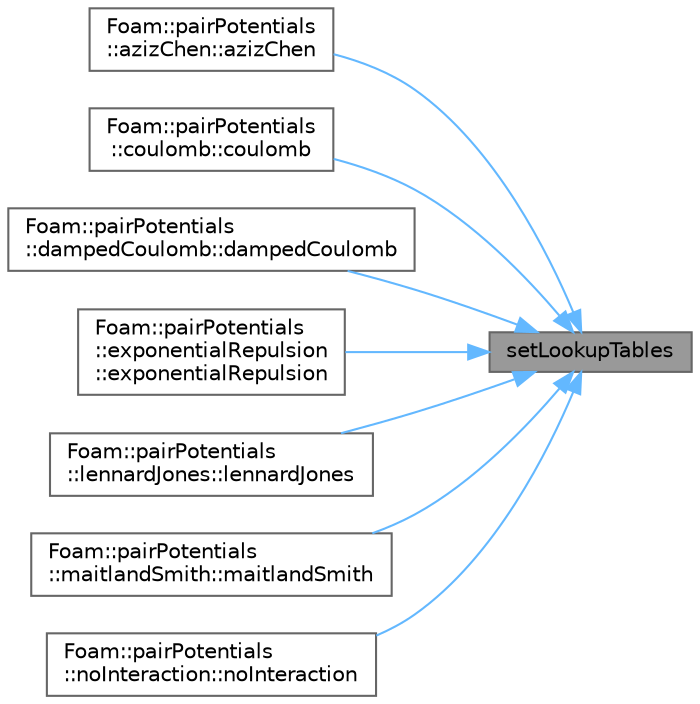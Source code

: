 digraph "setLookupTables"
{
 // LATEX_PDF_SIZE
  bgcolor="transparent";
  edge [fontname=Helvetica,fontsize=10,labelfontname=Helvetica,labelfontsize=10];
  node [fontname=Helvetica,fontsize=10,shape=box,height=0.2,width=0.4];
  rankdir="RL";
  Node1 [id="Node000001",label="setLookupTables",height=0.2,width=0.4,color="gray40", fillcolor="grey60", style="filled", fontcolor="black",tooltip=" "];
  Node1 -> Node2 [id="edge1_Node000001_Node000002",dir="back",color="steelblue1",style="solid",tooltip=" "];
  Node2 [id="Node000002",label="Foam::pairPotentials\l::azizChen::azizChen",height=0.2,width=0.4,color="grey40", fillcolor="white", style="filled",URL="$classFoam_1_1pairPotentials_1_1azizChen.html#a1df345c212aadc1b55a0bd3caae4cb61",tooltip=" "];
  Node1 -> Node3 [id="edge2_Node000001_Node000003",dir="back",color="steelblue1",style="solid",tooltip=" "];
  Node3 [id="Node000003",label="Foam::pairPotentials\l::coulomb::coulomb",height=0.2,width=0.4,color="grey40", fillcolor="white", style="filled",URL="$classFoam_1_1pairPotentials_1_1coulomb.html#ad64139a5b18a866e687403d2fe7f53e2",tooltip=" "];
  Node1 -> Node4 [id="edge3_Node000001_Node000004",dir="back",color="steelblue1",style="solid",tooltip=" "];
  Node4 [id="Node000004",label="Foam::pairPotentials\l::dampedCoulomb::dampedCoulomb",height=0.2,width=0.4,color="grey40", fillcolor="white", style="filled",URL="$classFoam_1_1pairPotentials_1_1dampedCoulomb.html#a73816df42ee0078153b9612aa528d494",tooltip=" "];
  Node1 -> Node5 [id="edge4_Node000001_Node000005",dir="back",color="steelblue1",style="solid",tooltip=" "];
  Node5 [id="Node000005",label="Foam::pairPotentials\l::exponentialRepulsion\l::exponentialRepulsion",height=0.2,width=0.4,color="grey40", fillcolor="white", style="filled",URL="$classFoam_1_1pairPotentials_1_1exponentialRepulsion.html#a56198a25e78942b5332f6ca1481a077b",tooltip=" "];
  Node1 -> Node6 [id="edge5_Node000001_Node000006",dir="back",color="steelblue1",style="solid",tooltip=" "];
  Node6 [id="Node000006",label="Foam::pairPotentials\l::lennardJones::lennardJones",height=0.2,width=0.4,color="grey40", fillcolor="white", style="filled",URL="$classFoam_1_1pairPotentials_1_1lennardJones.html#aec21723ee9e916a350b28c31fdb0c7b5",tooltip=" "];
  Node1 -> Node7 [id="edge6_Node000001_Node000007",dir="back",color="steelblue1",style="solid",tooltip=" "];
  Node7 [id="Node000007",label="Foam::pairPotentials\l::maitlandSmith::maitlandSmith",height=0.2,width=0.4,color="grey40", fillcolor="white", style="filled",URL="$classFoam_1_1pairPotentials_1_1maitlandSmith.html#a84d8213510030b338616d06746aa8136",tooltip=" "];
  Node1 -> Node8 [id="edge7_Node000001_Node000008",dir="back",color="steelblue1",style="solid",tooltip=" "];
  Node8 [id="Node000008",label="Foam::pairPotentials\l::noInteraction::noInteraction",height=0.2,width=0.4,color="grey40", fillcolor="white", style="filled",URL="$classFoam_1_1pairPotentials_1_1noInteraction.html#a6ad4b26c54f92d7917d4a3742d23dd1f",tooltip=" "];
}

